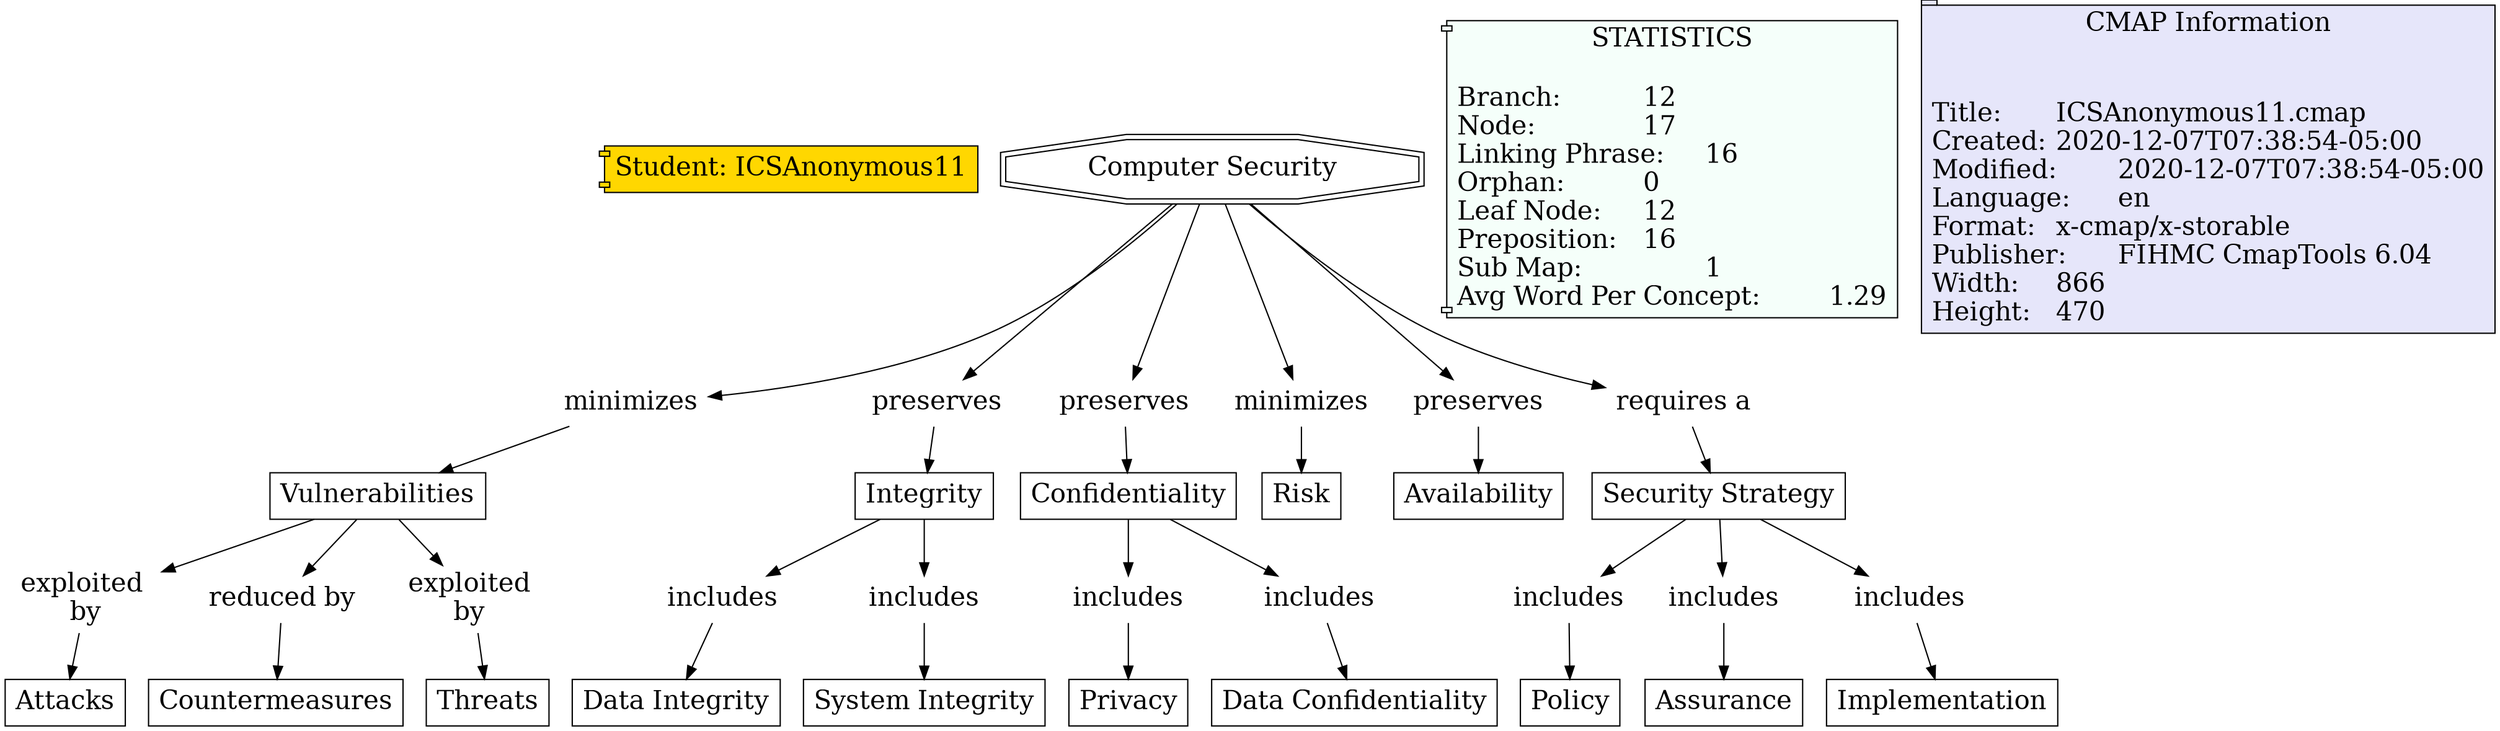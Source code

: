 // The Round Table
digraph {
	Student [label="Student: ICSAnonymous11" fillcolor=gold fontsize=20 shape=component style=filled]
	"1RPW2PQR1-DDGQJ7-2Z5" [label="Security Strategy
" fillcolor=white fontsize=20 shape=rect style=filled]
	"1RPW34W85-213S6ZL-4L0" [label=includes fontsize=20 shape=none]
	"1RPW2PQR1-DDGQJ7-2Z5" -> "1RPW34W85-213S6ZL-4L0" [constraint=true]
	"1RPW2TJ2D-1L0F2X9-35P" [label=Vulnerabilities fillcolor=white fontsize=20 shape=rect style=filled]
	"1RPW37YZ6-5Y40V3-51Y" [label="exploited 
by" fontsize=20 shape=none]
	"1RPW2TJ2D-1L0F2X9-35P" -> "1RPW37YZ6-5Y40V3-51Y" [constraint=true]
	"1RPW2TJ2D-46PGBL-35S" [label=minimizes fontsize=20 shape=none]
	"1RPW2TJ2D-1L0F2X9-35P" [label=Vulnerabilities fillcolor=white fontsize=20 shape=rect style=filled]
	"1RPW2TJ2D-46PGBL-35S" -> "1RPW2TJ2D-1L0F2X9-35P" [constraint=true]
	"1RPW1NF4M-1DPYL30-PV" [label="Computer Security
" fillcolor=white fontsize=20 shape=doubleoctagon style=filled]
	"1RPW218XS-297658C-1N6" [label=preserves fontsize=20 shape=none]
	"1RPW1NF4M-1DPYL30-PV" -> "1RPW218XS-297658C-1N6" [constraint=true]
	"1RPW1P3Z8-2C9F6K5-V2" [label=preserves fontsize=20 shape=none]
	"1RPW1P3Z8-28V7SV6-TZ" [label=Confidentiality fillcolor=white fontsize=20 shape=rect style=filled]
	"1RPW1P3Z8-2C9F6K5-V2" -> "1RPW1P3Z8-28V7SV6-TZ" [constraint=true]
	"1RPW30PW0-10BWYZ0-3YZ" [label="reduced by
" fontsize=20 shape=none]
	"1RPW30PVJ-D4KSD4-3YW" [label=Countermeasures fillcolor=white fontsize=20 shape=rect style=filled]
	"1RPW30PW0-10BWYZ0-3YZ" -> "1RPW30PVJ-D4KSD4-3YW" [constraint=true]
	"1RPW218XS-297658C-1N6" [label=preserves fontsize=20 shape=none]
	"1RPW218XS-1X0Y5TL-1N3" [label=Integrity fillcolor=white fontsize=20 shape=rect style=filled]
	"1RPW218XS-297658C-1N6" -> "1RPW218XS-1X0Y5TL-1N3" [constraint=true]
	"1RPW37YZ6-5Y40V3-51Y" [label="exploited 
by" fontsize=20 shape=none]
	"1RPW37YZ6-19B5DL2-51V" [label=Attacks fillcolor=white fontsize=20 shape=rect style=filled]
	"1RPW37YZ6-5Y40V3-51Y" -> "1RPW37YZ6-19B5DL2-51V" [constraint=true]
	"1RPW275BG-22X179Q-21P" [label=includes fontsize=20 shape=none]
	"1RPW275BG-2CH2G0J-21L" [label=Privacy fillcolor=white fontsize=20 shape=rect style=filled]
	"1RPW275BG-22X179Q-21P" -> "1RPW275BG-2CH2G0J-21L" [constraint=true]
	"1RPW218XS-1X0Y5TL-1N3" [label=Integrity fillcolor=white fontsize=20 shape=rect style=filled]
	"1RPW28FJK-10Y5PKW-29S" [label=includes fontsize=20 shape=none]
	"1RPW218XS-1X0Y5TL-1N3" -> "1RPW28FJK-10Y5PKW-29S" [constraint=true]
	"1RPW2WQQ4-19SG66-3HM" [label=minimizes fontsize=20 shape=none]
	"1RPW2WQQ4-1Y74380-3HJ" [label=Risk fillcolor=white fontsize=20 shape=rect style=filled]
	"1RPW2WQQ4-19SG66-3HM" -> "1RPW2WQQ4-1Y74380-3HJ" [constraint=true]
	"1RPW28FJK-10Y5PKW-29S" [label=includes fontsize=20 shape=none]
	"1RPW28FJK-LD8CS5-29P" [label="Data Integrity
" fillcolor=white fontsize=20 shape=rect style=filled]
	"1RPW28FJK-10Y5PKW-29S" -> "1RPW28FJK-LD8CS5-29P" [constraint=true]
	"1RPW1NF4M-1DPYL30-PV" [label="Computer Security
" fillcolor=white fontsize=20 shape=doubleoctagon style=filled]
	"1RPW2WQQ4-19SG66-3HM" [label=minimizes fontsize=20 shape=none]
	"1RPW1NF4M-1DPYL30-PV" -> "1RPW2WQQ4-19SG66-3HM" [constraint=true]
	"1RPW1NF4M-1DPYL30-PV" [label="Computer Security
" fillcolor=white fontsize=20 shape=doubleoctagon style=filled]
	"1RPW1P3Z8-2C9F6K5-V2" [label=preserves fontsize=20 shape=none]
	"1RPW1NF4M-1DPYL30-PV" -> "1RPW1P3Z8-2C9F6K5-V2" [constraint=true]
	"1RPW2V9NF-N2P7CQ-37J" [label="exploited 
by " fontsize=20 shape=none]
	"1RPW2V9NF-1D0VWVS-37F" [label=Threats fillcolor=white fontsize=20 shape=rect style=filled]
	"1RPW2V9NF-N2P7CQ-37J" -> "1RPW2V9NF-1D0VWVS-37F" [constraint=true]
	"1RPW2TJ2D-1L0F2X9-35P" [label=Vulnerabilities fillcolor=white fontsize=20 shape=rect style=filled]
	"1RPW2V9NF-N2P7CQ-37J" [label="exploited 
by " fontsize=20 shape=none]
	"1RPW2TJ2D-1L0F2X9-35P" -> "1RPW2V9NF-N2P7CQ-37J" [constraint=true]
	"1RPW28KK2-27J845V-2BL" [label=includes fontsize=20 shape=none]
	"1RPW28KJL-1BQW4V3-2BH" [label="System Integrity
" fillcolor=white fontsize=20 shape=rect style=filled]
	"1RPW28KK2-27J845V-2BL" -> "1RPW28KJL-1BQW4V3-2BH" [constraint=true]
	"1RPW2PQR1-DDGQJ7-2Z5" [label="Security Strategy
" fillcolor=white fontsize=20 shape=rect style=filled]
	"1RPW32CRV-1KZ5T61-46Q" [label=includes fontsize=20 shape=none]
	"1RPW2PQR1-DDGQJ7-2Z5" -> "1RPW32CRV-1KZ5T61-46Q" [constraint=true]
	"1RPW21658-FZB4GD-1MF" [label=preserves fontsize=20 shape=none]
	"1RPW21658-4YMB7Z-1MB" [label=Availability fillcolor=white fontsize=20 shape=rect style=filled]
	"1RPW21658-FZB4GD-1MF" -> "1RPW21658-4YMB7Z-1MB" [constraint=true]
	"1RPW1NF4M-1DPYL30-PV" [label="Computer Security
" fillcolor=white fontsize=20 shape=doubleoctagon style=filled]
	"1RPW2PQR1-1HTQWMM-2Z8" [label="requires a
" fontsize=20 shape=none]
	"1RPW1NF4M-1DPYL30-PV" -> "1RPW2PQR1-1HTQWMM-2Z8" [constraint=true]
	"1RPW1NF4M-1DPYL30-PV" [label="Computer Security
" fillcolor=white fontsize=20 shape=doubleoctagon style=filled]
	"1RPW2TJ2D-46PGBL-35S" [label=minimizes fontsize=20 shape=none]
	"1RPW1NF4M-1DPYL30-PV" -> "1RPW2TJ2D-46PGBL-35S" [constraint=true]
	"1RPW32CRV-1KZ5T61-46Q" [label=includes fontsize=20 shape=none]
	"1RPW32CRV-26TP36C-46M" [label=Assurance fillcolor=white fontsize=20 shape=rect style=filled]
	"1RPW32CRV-1KZ5T61-46Q" -> "1RPW32CRV-26TP36C-46M" [constraint=true]
	"1RPW2TJ2D-1L0F2X9-35P" [label=Vulnerabilities fillcolor=white fontsize=20 shape=rect style=filled]
	"1RPW30PW0-10BWYZ0-3YZ" [label="reduced by
" fontsize=20 shape=none]
	"1RPW2TJ2D-1L0F2X9-35P" -> "1RPW30PW0-10BWYZ0-3YZ" [constraint=true]
	"1RPW2PQR1-DDGQJ7-2Z5" [label="Security Strategy
" fillcolor=white fontsize=20 shape=rect style=filled]
	"1RPW34YXR-2252TCG-4LS" [label=includes fontsize=20 shape=none]
	"1RPW2PQR1-DDGQJ7-2Z5" -> "1RPW34YXR-2252TCG-4LS" [constraint=true]
	"1RPW34W85-213S6ZL-4L0" [label=includes fontsize=20 shape=none]
	"1RPW34W7N-14DSRPT-4KX" [label=Policy fillcolor=white fontsize=20 shape=rect style=filled]
	"1RPW34W85-213S6ZL-4L0" -> "1RPW34W7N-14DSRPT-4KX" [constraint=true]
	"1RPW2PQR1-1HTQWMM-2Z8" [label="requires a
" fontsize=20 shape=none]
	"1RPW2PQR1-DDGQJ7-2Z5" [label="Security Strategy
" fillcolor=white fontsize=20 shape=rect style=filled]
	"1RPW2PQR1-1HTQWMM-2Z8" -> "1RPW2PQR1-DDGQJ7-2Z5" [constraint=true]
	"1RPW218XS-1X0Y5TL-1N3" [label=Integrity fillcolor=white fontsize=20 shape=rect style=filled]
	"1RPW28KK2-27J845V-2BL" [label=includes fontsize=20 shape=none]
	"1RPW218XS-1X0Y5TL-1N3" -> "1RPW28KK2-27J845V-2BL" [constraint=true]
	"1RPW1P3Z8-28V7SV6-TZ" [label=Confidentiality fillcolor=white fontsize=20 shape=rect style=filled]
	"1RPW275BG-22X179Q-21P" [label=includes fontsize=20 shape=none]
	"1RPW1P3Z8-28V7SV6-TZ" -> "1RPW275BG-22X179Q-21P" [constraint=true]
	"1RPW1P3Z8-28V7SV6-TZ" [label=Confidentiality fillcolor=white fontsize=20 shape=rect style=filled]
	"1RPW26BBN-104F8JT-20H" [label=includes fontsize=20 shape=none]
	"1RPW1P3Z8-28V7SV6-TZ" -> "1RPW26BBN-104F8JT-20H" [constraint=true]
	"1RPW1NF4M-1DPYL30-PV" [label="Computer Security
" fillcolor=white fontsize=20 shape=doubleoctagon style=filled]
	"1RPW21658-FZB4GD-1MF" [label=preserves fontsize=20 shape=none]
	"1RPW1NF4M-1DPYL30-PV" -> "1RPW21658-FZB4GD-1MF" [constraint=true]
	"1RPW34YXR-2252TCG-4LS" [label=includes fontsize=20 shape=none]
	"1RPW34YXR-11DPHB0-4LP" [label=Implementation fillcolor=white fontsize=20 shape=rect style=filled]
	"1RPW34YXR-2252TCG-4LS" -> "1RPW34YXR-11DPHB0-4LP" [constraint=true]
	"1RPW26BBN-104F8JT-20H" [label=includes fontsize=20 shape=none]
	"1RPW26BBL-1DZ3W8M-20D" [label="Data Confidentiality
" fillcolor=white fontsize=20 shape=rect style=filled]
	"1RPW26BBN-104F8JT-20H" -> "1RPW26BBL-1DZ3W8M-20D" [constraint=true]
	statictics [label="STATISTICS
\lBranch:		12\lNode:		17\lLinking Phrase:	16\lOrphan:		0\lLeaf Node:	12\lPreposition:	16\lSub Map:		1\lAvg Word Per Concept:	1.29\l" Gsplines=true fillcolor="#F5FFFA" fontsize=20 shape=component style=filled]
	file_info [label="CMAP Information

\lTitle:	ICSAnonymous11.cmap\lCreated:	2020-12-07T07:38:54-05:00\lModified:	2020-12-07T07:38:54-05:00\lLanguage:	en\lFormat:	x-cmap/x-storable\lPublisher:	FIHMC CmapTools 6.04\lWidth:	866\lHeight:	470\l" Gsplines=true fillcolor="#E6E6FA" fontsize=20 shape=tab style=filled]
}
